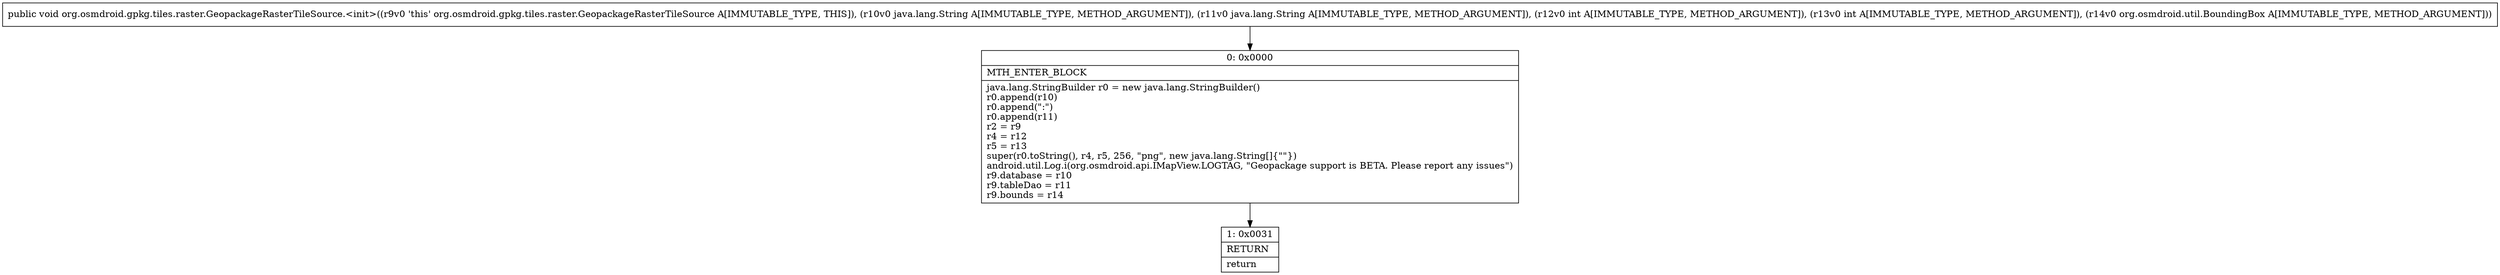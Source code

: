 digraph "CFG fororg.osmdroid.gpkg.tiles.raster.GeopackageRasterTileSource.\<init\>(Ljava\/lang\/String;Ljava\/lang\/String;IILorg\/osmdroid\/util\/BoundingBox;)V" {
Node_0 [shape=record,label="{0\:\ 0x0000|MTH_ENTER_BLOCK\l|java.lang.StringBuilder r0 = new java.lang.StringBuilder()\lr0.append(r10)\lr0.append(\":\")\lr0.append(r11)\lr2 = r9\lr4 = r12\lr5 = r13\lsuper(r0.toString(), r4, r5, 256, \"png\", new java.lang.String[]\{\"\"\})\landroid.util.Log.i(org.osmdroid.api.IMapView.LOGTAG, \"Geopackage support is BETA. Please report any issues\")\lr9.database = r10\lr9.tableDao = r11\lr9.bounds = r14\l}"];
Node_1 [shape=record,label="{1\:\ 0x0031|RETURN\l|return\l}"];
MethodNode[shape=record,label="{public void org.osmdroid.gpkg.tiles.raster.GeopackageRasterTileSource.\<init\>((r9v0 'this' org.osmdroid.gpkg.tiles.raster.GeopackageRasterTileSource A[IMMUTABLE_TYPE, THIS]), (r10v0 java.lang.String A[IMMUTABLE_TYPE, METHOD_ARGUMENT]), (r11v0 java.lang.String A[IMMUTABLE_TYPE, METHOD_ARGUMENT]), (r12v0 int A[IMMUTABLE_TYPE, METHOD_ARGUMENT]), (r13v0 int A[IMMUTABLE_TYPE, METHOD_ARGUMENT]), (r14v0 org.osmdroid.util.BoundingBox A[IMMUTABLE_TYPE, METHOD_ARGUMENT])) }"];
MethodNode -> Node_0;
Node_0 -> Node_1;
}

